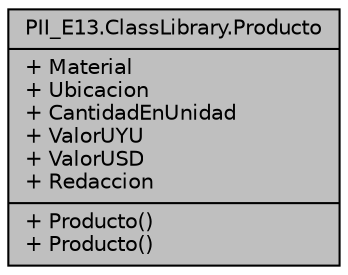 digraph "PII_E13.ClassLibrary.Producto"
{
 // INTERACTIVE_SVG=YES
 // LATEX_PDF_SIZE
  edge [fontname="Helvetica",fontsize="10",labelfontname="Helvetica",labelfontsize="10"];
  node [fontname="Helvetica",fontsize="10",shape=record];
  Node1 [label="{PII_E13.ClassLibrary.Producto\n|+ Material\l+ Ubicacion\l+ CantidadEnUnidad\l+ ValorUYU\l+ ValorUSD\l+ Redaccion\l|+ Producto()\l+ Producto()\l}",height=0.2,width=0.4,color="black", fillcolor="grey75", style="filled", fontcolor="black",tooltip="/// Clase que representa un Producto dentro del dominio del problema. Un Producto representa una inst..."];
}
